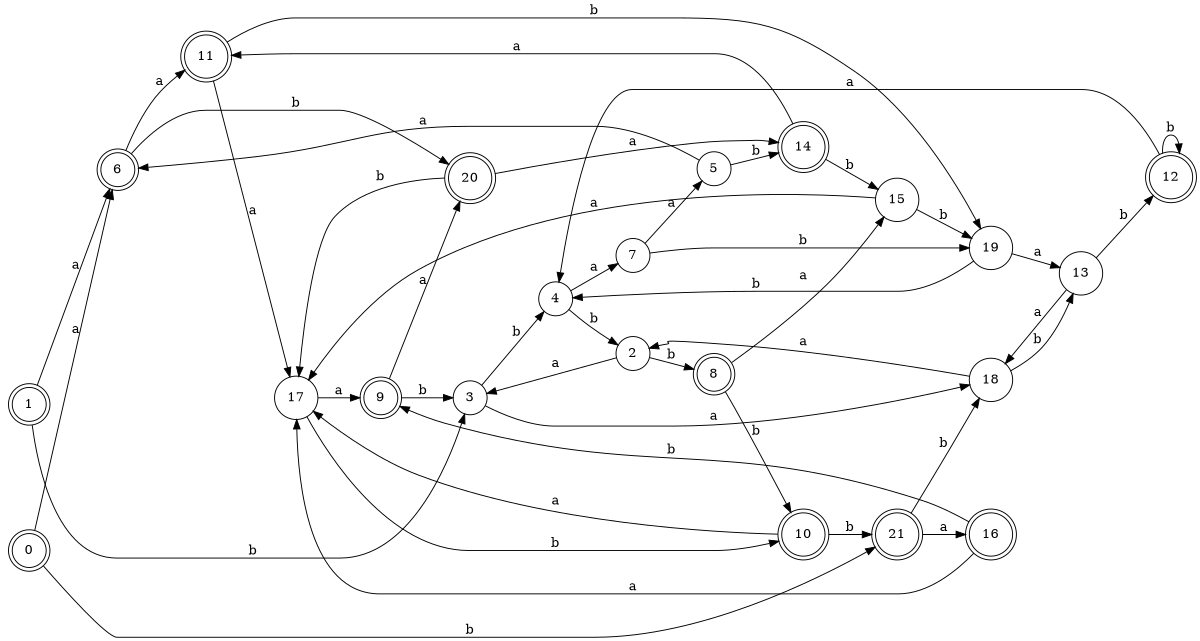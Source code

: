 digraph n18_5 {
__start0 [label="" shape="none"];

rankdir=LR;
size="8,5";

s0 [style="rounded,filled", color="black", fillcolor="white" shape="doublecircle", label="0"];
s1 [style="rounded,filled", color="black", fillcolor="white" shape="doublecircle", label="1"];
s2 [style="filled", color="black", fillcolor="white" shape="circle", label="2"];
s3 [style="filled", color="black", fillcolor="white" shape="circle", label="3"];
s4 [style="filled", color="black", fillcolor="white" shape="circle", label="4"];
s5 [style="filled", color="black", fillcolor="white" shape="circle", label="5"];
s6 [style="rounded,filled", color="black", fillcolor="white" shape="doublecircle", label="6"];
s7 [style="filled", color="black", fillcolor="white" shape="circle", label="7"];
s8 [style="rounded,filled", color="black", fillcolor="white" shape="doublecircle", label="8"];
s9 [style="rounded,filled", color="black", fillcolor="white" shape="doublecircle", label="9"];
s10 [style="rounded,filled", color="black", fillcolor="white" shape="doublecircle", label="10"];
s11 [style="rounded,filled", color="black", fillcolor="white" shape="doublecircle", label="11"];
s12 [style="rounded,filled", color="black", fillcolor="white" shape="doublecircle", label="12"];
s13 [style="filled", color="black", fillcolor="white" shape="circle", label="13"];
s14 [style="rounded,filled", color="black", fillcolor="white" shape="doublecircle", label="14"];
s15 [style="filled", color="black", fillcolor="white" shape="circle", label="15"];
s16 [style="rounded,filled", color="black", fillcolor="white" shape="doublecircle", label="16"];
s17 [style="filled", color="black", fillcolor="white" shape="circle", label="17"];
s18 [style="filled", color="black", fillcolor="white" shape="circle", label="18"];
s19 [style="filled", color="black", fillcolor="white" shape="circle", label="19"];
s20 [style="rounded,filled", color="black", fillcolor="white" shape="doublecircle", label="20"];
s21 [style="rounded,filled", color="black", fillcolor="white" shape="doublecircle", label="21"];
s0 -> s6 [label="a"];
s0 -> s21 [label="b"];
s1 -> s6 [label="a"];
s1 -> s3 [label="b"];
s2 -> s3 [label="a"];
s2 -> s8 [label="b"];
s3 -> s18 [label="a"];
s3 -> s4 [label="b"];
s4 -> s7 [label="a"];
s4 -> s2 [label="b"];
s5 -> s6 [label="a"];
s5 -> s14 [label="b"];
s6 -> s11 [label="a"];
s6 -> s20 [label="b"];
s7 -> s5 [label="a"];
s7 -> s19 [label="b"];
s8 -> s15 [label="a"];
s8 -> s10 [label="b"];
s9 -> s20 [label="a"];
s9 -> s3 [label="b"];
s10 -> s17 [label="a"];
s10 -> s21 [label="b"];
s11 -> s17 [label="a"];
s11 -> s19 [label="b"];
s12 -> s4 [label="a"];
s12 -> s12 [label="b"];
s13 -> s18 [label="a"];
s13 -> s12 [label="b"];
s14 -> s11 [label="a"];
s14 -> s15 [label="b"];
s15 -> s17 [label="a"];
s15 -> s19 [label="b"];
s16 -> s17 [label="a"];
s16 -> s9 [label="b"];
s17 -> s9 [label="a"];
s17 -> s10 [label="b"];
s18 -> s2 [label="a"];
s18 -> s13 [label="b"];
s19 -> s13 [label="a"];
s19 -> s4 [label="b"];
s20 -> s14 [label="a"];
s20 -> s17 [label="b"];
s21 -> s16 [label="a"];
s21 -> s18 [label="b"];

}